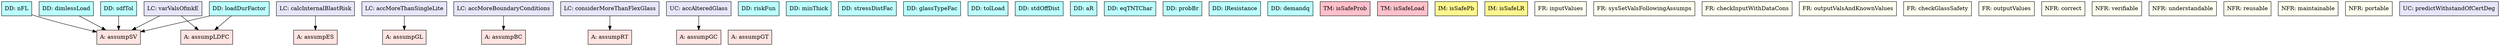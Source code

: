 digraph avsall {
	loadDurFactor -> assumpSV;
	loadDurFactor -> assumpLDFC;
	nFL -> assumpSV;
	dimlessLoad -> assumpSV;
	sdfTol -> assumpSV;
	calcInternalBlastRisk -> assumpES;
	varValsOfmkE -> assumpSV;
	varValsOfmkE -> assumpLDFC;
	accMoreThanSingleLite -> assumpGL;
	accMoreBoundaryConditions -> assumpBC;
	considerMoreThanFlexGlass -> assumpRT;
	accAlteredGlass -> assumpGC;


	assumpGT	[shape=box, color=black, style=filled, fillcolor=mistyrose, label="A: assumpGT"];
	assumpGC	[shape=box, color=black, style=filled, fillcolor=mistyrose, label="A: assumpGC"];
	assumpES	[shape=box, color=black, style=filled, fillcolor=mistyrose, label="A: assumpES"];
	assumpSV	[shape=box, color=black, style=filled, fillcolor=mistyrose, label="A: assumpSV"];
	assumpGL	[shape=box, color=black, style=filled, fillcolor=mistyrose, label="A: assumpGL"];
	assumpBC	[shape=box, color=black, style=filled, fillcolor=mistyrose, label="A: assumpBC"];
	assumpRT	[shape=box, color=black, style=filled, fillcolor=mistyrose, label="A: assumpRT"];
	assumpLDFC	[shape=box, color=black, style=filled, fillcolor=mistyrose, label="A: assumpLDFC"];

	subgraph A {
	rank="same"
	{assumpGT, assumpGC, assumpES, assumpSV, assumpGL, assumpBC, assumpRT, assumpLDFC}
	}

	riskFun	[shape=box, color=black, style=filled, fillcolor=paleturquoise1, label="DD: riskFun"];
	minThick	[shape=box, color=black, style=filled, fillcolor=paleturquoise1, label="DD: minThick"];
	loadDurFactor	[shape=box, color=black, style=filled, fillcolor=paleturquoise1, label="DD: loadDurFactor"];
	stressDistFac	[shape=box, color=black, style=filled, fillcolor=paleturquoise1, label="DD: stressDistFac"];
	nFL	[shape=box, color=black, style=filled, fillcolor=paleturquoise1, label="DD: nFL"];
	glassTypeFac	[shape=box, color=black, style=filled, fillcolor=paleturquoise1, label="DD: glassTypeFac"];
	dimlessLoad	[shape=box, color=black, style=filled, fillcolor=paleturquoise1, label="DD: dimlessLoad"];
	tolLoad	[shape=box, color=black, style=filled, fillcolor=paleturquoise1, label="DD: tolLoad"];
	sdfTol	[shape=box, color=black, style=filled, fillcolor=paleturquoise1, label="DD: sdfTol"];
	stdOffDist	[shape=box, color=black, style=filled, fillcolor=paleturquoise1, label="DD: stdOffDist"];
	aR	[shape=box, color=black, style=filled, fillcolor=paleturquoise1, label="DD: aR"];
	eqTNTChar	[shape=box, color=black, style=filled, fillcolor=paleturquoise1, label="DD: eqTNTChar"];
	probBr	[shape=box, color=black, style=filled, fillcolor=paleturquoise1, label="DD: probBr"];
	lResistance	[shape=box, color=black, style=filled, fillcolor=paleturquoise1, label="DD: lResistance"];
	demandq	[shape=box, color=black, style=filled, fillcolor=paleturquoise1, label="DD: demandq"];

	subgraph DD {
	rank="same"
	{riskFun, minThick, loadDurFactor, stressDistFac, nFL, glassTypeFac, dimlessLoad, tolLoad, sdfTol, stdOffDist, aR, eqTNTChar, probBr, lResistance, demandq}
	}

	isSafeProb	[shape=box, color=black, style=filled, fillcolor=pink, label="TM: isSafeProb"];
	isSafeLoad	[shape=box, color=black, style=filled, fillcolor=pink, label="TM: isSafeLoad"];

	subgraph TM {
	rank="same"
	{isSafeProb, isSafeLoad}
	}


	subgraph GD {
	rank="same"
	{}
	}

	isSafePb	[shape=box, color=black, style=filled, fillcolor=khaki1, label="IM: isSafePb"];
	isSafeLR	[shape=box, color=black, style=filled, fillcolor=khaki1, label="IM: isSafeLR"];

	subgraph IM {
	rank="same"
	{isSafePb, isSafeLR}
	}

	inputValues	[shape=box, color=black, style=filled, fillcolor=ivory, label="FR: inputValues"];
	sysSetValsFollowingAssumps	[shape=box, color=black, style=filled, fillcolor=ivory, label="FR: sysSetValsFollowingAssumps"];
	checkInputWithDataCons	[shape=box, color=black, style=filled, fillcolor=ivory, label="FR: checkInputWithDataCons"];
	outputValsAndKnownValues	[shape=box, color=black, style=filled, fillcolor=ivory, label="FR: outputValsAndKnownValues"];
	checkGlassSafety	[shape=box, color=black, style=filled, fillcolor=ivory, label="FR: checkGlassSafety"];
	outputValues	[shape=box, color=black, style=filled, fillcolor=ivory, label="FR: outputValues"];
	correct	[shape=box, color=black, style=filled, fillcolor=ivory, label="NFR: correct"];
	verifiable	[shape=box, color=black, style=filled, fillcolor=ivory, label="NFR: verifiable"];
	understandable	[shape=box, color=black, style=filled, fillcolor=ivory, label="NFR: understandable"];
	reusable	[shape=box, color=black, style=filled, fillcolor=ivory, label="NFR: reusable"];
	maintainable	[shape=box, color=black, style=filled, fillcolor=ivory, label="NFR: maintainable"];
	portable	[shape=box, color=black, style=filled, fillcolor=ivory, label="NFR: portable"];

	subgraph R {
	rank="same"
	{inputValues, sysSetValsFollowingAssumps, checkInputWithDataCons, outputValsAndKnownValues, checkGlassSafety, outputValues, correct, verifiable, understandable, reusable, maintainable, portable}
	}

	calcInternalBlastRisk	[shape=box, color=black, style=filled, fillcolor=lavender, label="LC: calcInternalBlastRisk"];
	varValsOfmkE	[shape=box, color=black, style=filled, fillcolor=lavender, label="LC: varValsOfmkE"];
	accMoreThanSingleLite	[shape=box, color=black, style=filled, fillcolor=lavender, label="LC: accMoreThanSingleLite"];
	accMoreBoundaryConditions	[shape=box, color=black, style=filled, fillcolor=lavender, label="LC: accMoreBoundaryConditions"];
	considerMoreThanFlexGlass	[shape=box, color=black, style=filled, fillcolor=lavender, label="LC: considerMoreThanFlexGlass"];
	predictWithstandOfCertDeg	[shape=box, color=black, style=filled, fillcolor=lavender, label="UC: predictWithstandOfCertDeg"];
	accAlteredGlass	[shape=box, color=black, style=filled, fillcolor=lavender, label="UC: accAlteredGlass"];

	subgraph C {
	rank="same"
	{calcInternalBlastRisk, varValsOfmkE, accMoreThanSingleLite, accMoreBoundaryConditions, considerMoreThanFlexGlass, predictWithstandOfCertDeg, accAlteredGlass}
	}

}

